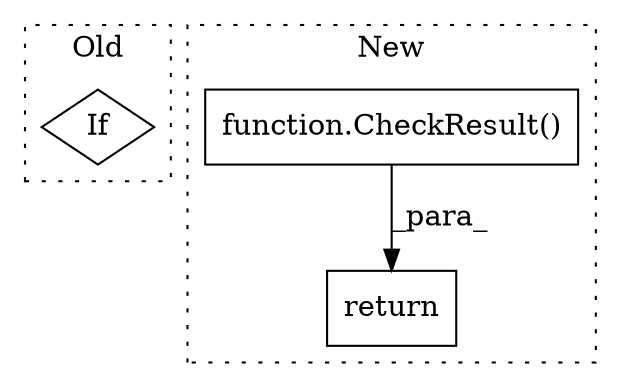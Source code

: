 digraph G {
subgraph cluster0 {
1 [label="If" a="96" s="6383" l="3" shape="diamond"];
label = "Old";
style="dotted";
}
subgraph cluster1 {
2 [label="function.CheckResult()" a="75" s="7763" l="37" shape="box"];
3 [label="return" a="93" s="7756" l="7" shape="box"];
label = "New";
style="dotted";
}
2 -> 3 [label="_para_"];
}